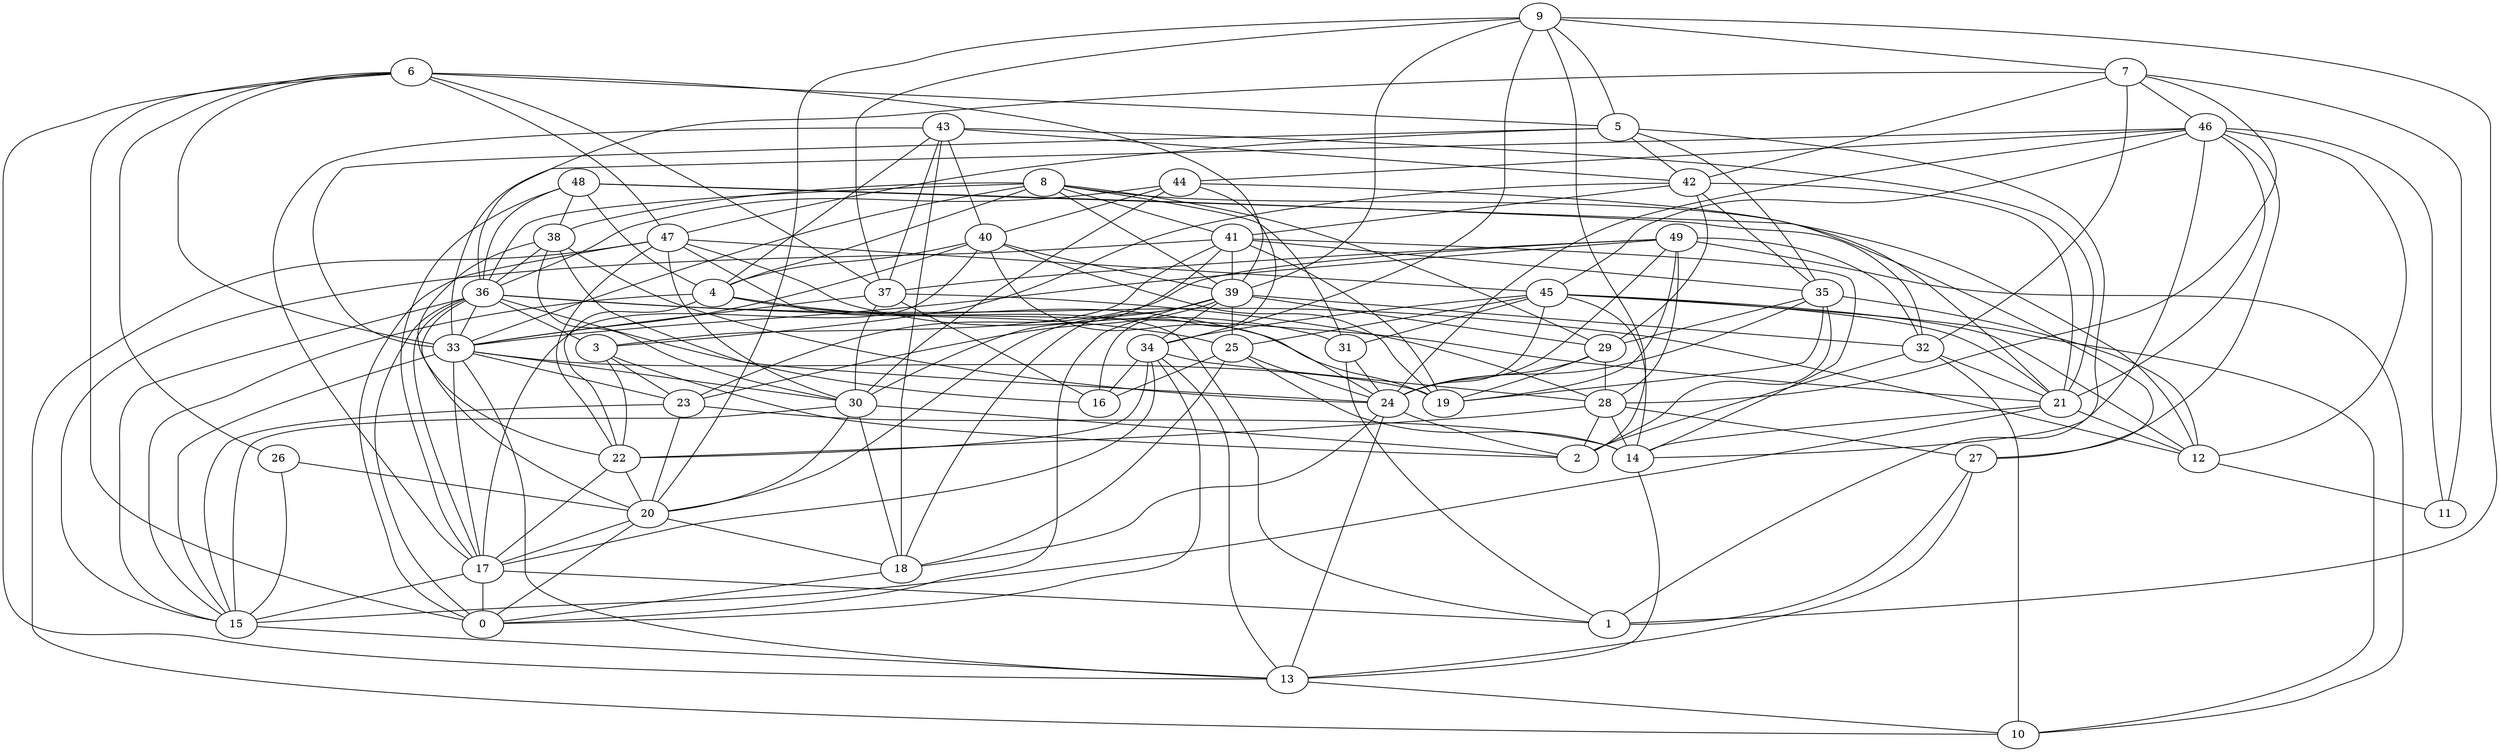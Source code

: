 digraph GG_graph {

subgraph G_graph {
edge [color = black]
"38" -> "22" [dir = none]
"38" -> "30" [dir = none]
"38" -> "24" [dir = none]
"38" -> "16" [dir = none]
"43" -> "18" [dir = none]
"43" -> "21" [dir = none]
"43" -> "40" [dir = none]
"43" -> "4" [dir = none]
"48" -> "17" [dir = none]
"48" -> "12" [dir = none]
"48" -> "32" [dir = none]
"22" -> "20" [dir = none]
"31" -> "1" [dir = none]
"31" -> "24" [dir = none]
"8" -> "29" [dir = none]
"8" -> "41" [dir = none]
"8" -> "33" [dir = none]
"8" -> "31" [dir = none]
"8" -> "27" [dir = none]
"8" -> "36" [dir = none]
"8" -> "38" [dir = none]
"13" -> "10" [dir = none]
"7" -> "11" [dir = none]
"7" -> "42" [dir = none]
"7" -> "32" [dir = none]
"7" -> "28" [dir = none]
"29" -> "19" [dir = none]
"29" -> "24" [dir = none]
"4" -> "25" [dir = none]
"4" -> "19" [dir = none]
"44" -> "40" [dir = none]
"44" -> "30" [dir = none]
"44" -> "16" [dir = none]
"44" -> "21" [dir = none]
"12" -> "11" [dir = none]
"36" -> "20" [dir = none]
"36" -> "0" [dir = none]
"36" -> "15" [dir = none]
"36" -> "21" [dir = none]
"36" -> "24" [dir = none]
"36" -> "33" [dir = none]
"36" -> "12" [dir = none]
"36" -> "3" [dir = none]
"33" -> "13" [dir = none]
"33" -> "23" [dir = none]
"33" -> "30" [dir = none]
"33" -> "17" [dir = none]
"33" -> "19" [dir = none]
"26" -> "20" [dir = none]
"26" -> "15" [dir = none]
"32" -> "2" [dir = none]
"32" -> "21" [dir = none]
"32" -> "10" [dir = none]
"25" -> "18" [dir = none]
"25" -> "14" [dir = none]
"25" -> "24" [dir = none]
"27" -> "13" [dir = none]
"35" -> "19" [dir = none]
"35" -> "2" [dir = none]
"35" -> "12" [dir = none]
"35" -> "29" [dir = none]
"35" -> "24" [dir = none]
"49" -> "28" [dir = none]
"49" -> "37" [dir = none]
"49" -> "33" [dir = none]
"49" -> "32" [dir = none]
"49" -> "23" [dir = none]
"42" -> "35" [dir = none]
"42" -> "41" [dir = none]
"24" -> "2" [dir = none]
"24" -> "13" [dir = none]
"24" -> "18" [dir = none]
"9" -> "37" [dir = none]
"9" -> "7" [dir = none]
"9" -> "2" [dir = none]
"9" -> "20" [dir = none]
"9" -> "34" [dir = none]
"9" -> "39" [dir = none]
"9" -> "5" [dir = none]
"9" -> "1" [dir = none]
"20" -> "17" [dir = none]
"20" -> "18" [dir = none]
"23" -> "14" [dir = none]
"23" -> "20" [dir = none]
"21" -> "15" [dir = none]
"21" -> "14" [dir = none]
"18" -> "0" [dir = none]
"39" -> "32" [dir = none]
"39" -> "34" [dir = none]
"39" -> "23" [dir = none]
"39" -> "0" [dir = none]
"39" -> "25" [dir = none]
"39" -> "18" [dir = none]
"37" -> "33" [dir = none]
"37" -> "16" [dir = none]
"37" -> "28" [dir = none]
"41" -> "3" [dir = none]
"41" -> "30" [dir = none]
"41" -> "15" [dir = none]
"41" -> "14" [dir = none]
"41" -> "39" [dir = none]
"41" -> "19" [dir = none]
"41" -> "35" [dir = none]
"28" -> "27" [dir = none]
"28" -> "2" [dir = none]
"40" -> "19" [dir = none]
"40" -> "4" [dir = none]
"40" -> "39" [dir = none]
"40" -> "24" [dir = none]
"17" -> "1" [dir = none]
"17" -> "0" [dir = none]
"17" -> "15" [dir = none]
"46" -> "33" [dir = none]
"46" -> "44" [dir = none]
"46" -> "12" [dir = none]
"46" -> "27" [dir = none]
"46" -> "1" [dir = none]
"46" -> "11" [dir = none]
"46" -> "21" [dir = none]
"46" -> "24" [dir = none]
"46" -> "45" [dir = none]
"47" -> "45" [dir = none]
"47" -> "10" [dir = none]
"47" -> "22" [dir = none]
"5" -> "42" [dir = none]
"5" -> "33" [dir = none]
"5" -> "14" [dir = none]
"5" -> "47" [dir = none]
"14" -> "13" [dir = none]
"34" -> "13" [dir = none]
"34" -> "28" [dir = none]
"34" -> "17" [dir = none]
"3" -> "22" [dir = none]
"3" -> "2" [dir = none]
"6" -> "33" [dir = none]
"6" -> "47" [dir = none]
"6" -> "26" [dir = none]
"6" -> "5" [dir = none]
"6" -> "37" [dir = none]
"6" -> "13" [dir = none]
"6" -> "0" [dir = none]
"6" -> "39" [dir = none]
"45" -> "10" [dir = none]
"45" -> "24" [dir = none]
"45" -> "21" [dir = none]
"45" -> "25" [dir = none]
"45" -> "34" [dir = none]
"45" -> "12" [dir = none]
"48" -> "36" [dir = none]
"23" -> "15" [dir = none]
"48" -> "4" [dir = none]
"34" -> "0" [dir = none]
"47" -> "1" [dir = none]
"22" -> "17" [dir = none]
"48" -> "38" [dir = none]
"40" -> "33" [dir = none]
"30" -> "18" [dir = none]
"30" -> "2" [dir = none]
"43" -> "37" [dir = none]
"39" -> "20" [dir = none]
"28" -> "14" [dir = none]
"34" -> "16" [dir = none]
"45" -> "14" [dir = none]
"47" -> "31" [dir = none]
"43" -> "42" [dir = none]
"4" -> "15" [dir = none]
"47" -> "0" [dir = none]
"29" -> "28" [dir = none]
"42" -> "21" [dir = none]
"30" -> "20" [dir = none]
"20" -> "0" [dir = none]
"15" -> "13" [dir = none]
"37" -> "30" [dir = none]
"45" -> "31" [dir = none]
"43" -> "17" [dir = none]
"27" -> "1" [dir = none]
"36" -> "17" [dir = none]
"5" -> "35" [dir = none]
"42" -> "3" [dir = none]
"8" -> "4" [dir = none]
"49" -> "24" [dir = none]
"49" -> "19" [dir = none]
"4" -> "22" [dir = none]
"21" -> "12" [dir = none]
"7" -> "36" [dir = none]
"7" -> "46" [dir = none]
"49" -> "10" [dir = none]
"47" -> "30" [dir = none]
"40" -> "17" [dir = none]
"44" -> "36" [dir = none]
"28" -> "22" [dir = none]
"8" -> "39" [dir = none]
"33" -> "15" [dir = none]
"39" -> "29" [dir = none]
"42" -> "29" [dir = none]
"30" -> "15" [dir = none]
"34" -> "22" [dir = none]
"38" -> "36" [dir = none]
"25" -> "16" [dir = none]
"3" -> "23" [dir = none]
}

}
